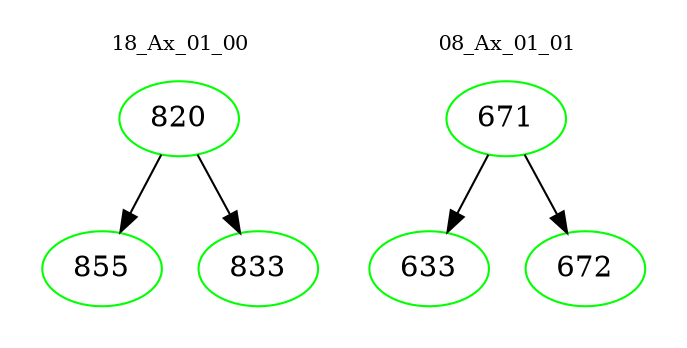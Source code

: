 digraph{
subgraph cluster_0 {
color = white
label = "18_Ax_01_00";
fontsize=10;
T0_820 [label="820", color="green"]
T0_820 -> T0_855 [color="black"]
T0_855 [label="855", color="green"]
T0_820 -> T0_833 [color="black"]
T0_833 [label="833", color="green"]
}
subgraph cluster_1 {
color = white
label = "08_Ax_01_01";
fontsize=10;
T1_671 [label="671", color="green"]
T1_671 -> T1_633 [color="black"]
T1_633 [label="633", color="green"]
T1_671 -> T1_672 [color="black"]
T1_672 [label="672", color="green"]
}
}
